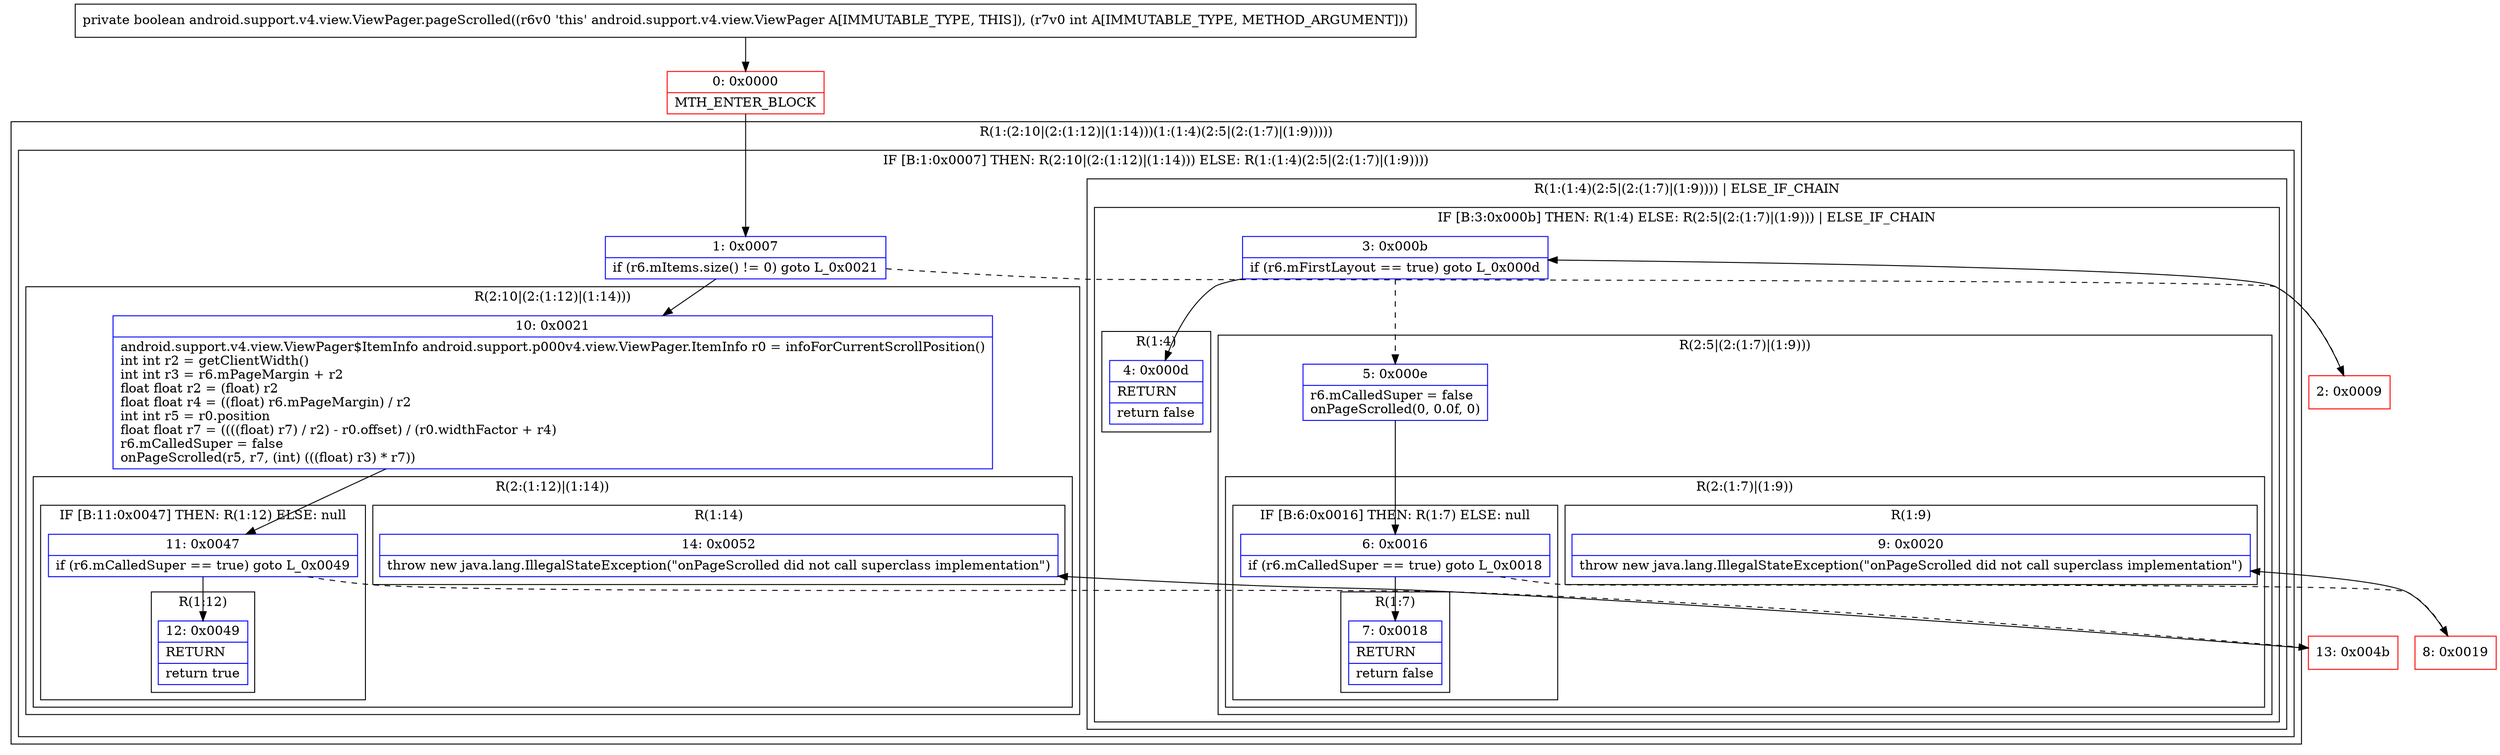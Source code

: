 digraph "CFG forandroid.support.v4.view.ViewPager.pageScrolled(I)Z" {
subgraph cluster_Region_518762622 {
label = "R(1:(2:10|(2:(1:12)|(1:14)))(1:(1:4)(2:5|(2:(1:7)|(1:9)))))";
node [shape=record,color=blue];
subgraph cluster_IfRegion_57280572 {
label = "IF [B:1:0x0007] THEN: R(2:10|(2:(1:12)|(1:14))) ELSE: R(1:(1:4)(2:5|(2:(1:7)|(1:9))))";
node [shape=record,color=blue];
Node_1 [shape=record,label="{1\:\ 0x0007|if (r6.mItems.size() != 0) goto L_0x0021\l}"];
subgraph cluster_Region_1337822143 {
label = "R(2:10|(2:(1:12)|(1:14)))";
node [shape=record,color=blue];
Node_10 [shape=record,label="{10\:\ 0x0021|android.support.v4.view.ViewPager$ItemInfo android.support.p000v4.view.ViewPager.ItemInfo r0 = infoForCurrentScrollPosition()\lint int r2 = getClientWidth()\lint int r3 = r6.mPageMargin + r2\lfloat float r2 = (float) r2\lfloat float r4 = ((float) r6.mPageMargin) \/ r2\lint int r5 = r0.position\lfloat float r7 = ((((float) r7) \/ r2) \- r0.offset) \/ (r0.widthFactor + r4)\lr6.mCalledSuper = false\lonPageScrolled(r5, r7, (int) (((float) r3) * r7))\l}"];
subgraph cluster_Region_187060976 {
label = "R(2:(1:12)|(1:14))";
node [shape=record,color=blue];
subgraph cluster_IfRegion_1574104034 {
label = "IF [B:11:0x0047] THEN: R(1:12) ELSE: null";
node [shape=record,color=blue];
Node_11 [shape=record,label="{11\:\ 0x0047|if (r6.mCalledSuper == true) goto L_0x0049\l}"];
subgraph cluster_Region_519686246 {
label = "R(1:12)";
node [shape=record,color=blue];
Node_12 [shape=record,label="{12\:\ 0x0049|RETURN\l|return true\l}"];
}
}
subgraph cluster_Region_1300301933 {
label = "R(1:14)";
node [shape=record,color=blue];
Node_14 [shape=record,label="{14\:\ 0x0052|throw new java.lang.IllegalStateException(\"onPageScrolled did not call superclass implementation\")\l}"];
}
}
}
subgraph cluster_Region_1946772223 {
label = "R(1:(1:4)(2:5|(2:(1:7)|(1:9)))) | ELSE_IF_CHAIN\l";
node [shape=record,color=blue];
subgraph cluster_IfRegion_1045305959 {
label = "IF [B:3:0x000b] THEN: R(1:4) ELSE: R(2:5|(2:(1:7)|(1:9))) | ELSE_IF_CHAIN\l";
node [shape=record,color=blue];
Node_3 [shape=record,label="{3\:\ 0x000b|if (r6.mFirstLayout == true) goto L_0x000d\l}"];
subgraph cluster_Region_1847873328 {
label = "R(1:4)";
node [shape=record,color=blue];
Node_4 [shape=record,label="{4\:\ 0x000d|RETURN\l|return false\l}"];
}
subgraph cluster_Region_732160249 {
label = "R(2:5|(2:(1:7)|(1:9)))";
node [shape=record,color=blue];
Node_5 [shape=record,label="{5\:\ 0x000e|r6.mCalledSuper = false\lonPageScrolled(0, 0.0f, 0)\l}"];
subgraph cluster_Region_344089064 {
label = "R(2:(1:7)|(1:9))";
node [shape=record,color=blue];
subgraph cluster_IfRegion_1523702845 {
label = "IF [B:6:0x0016] THEN: R(1:7) ELSE: null";
node [shape=record,color=blue];
Node_6 [shape=record,label="{6\:\ 0x0016|if (r6.mCalledSuper == true) goto L_0x0018\l}"];
subgraph cluster_Region_381703576 {
label = "R(1:7)";
node [shape=record,color=blue];
Node_7 [shape=record,label="{7\:\ 0x0018|RETURN\l|return false\l}"];
}
}
subgraph cluster_Region_575720337 {
label = "R(1:9)";
node [shape=record,color=blue];
Node_9 [shape=record,label="{9\:\ 0x0020|throw new java.lang.IllegalStateException(\"onPageScrolled did not call superclass implementation\")\l}"];
}
}
}
}
}
}
}
Node_0 [shape=record,color=red,label="{0\:\ 0x0000|MTH_ENTER_BLOCK\l}"];
Node_2 [shape=record,color=red,label="{2\:\ 0x0009}"];
Node_8 [shape=record,color=red,label="{8\:\ 0x0019}"];
Node_13 [shape=record,color=red,label="{13\:\ 0x004b}"];
MethodNode[shape=record,label="{private boolean android.support.v4.view.ViewPager.pageScrolled((r6v0 'this' android.support.v4.view.ViewPager A[IMMUTABLE_TYPE, THIS]), (r7v0 int A[IMMUTABLE_TYPE, METHOD_ARGUMENT])) }"];
MethodNode -> Node_0;
Node_1 -> Node_2[style=dashed];
Node_1 -> Node_10;
Node_10 -> Node_11;
Node_11 -> Node_12;
Node_11 -> Node_13[style=dashed];
Node_3 -> Node_4;
Node_3 -> Node_5[style=dashed];
Node_5 -> Node_6;
Node_6 -> Node_7;
Node_6 -> Node_8[style=dashed];
Node_0 -> Node_1;
Node_2 -> Node_3;
Node_8 -> Node_9;
Node_13 -> Node_14;
}

